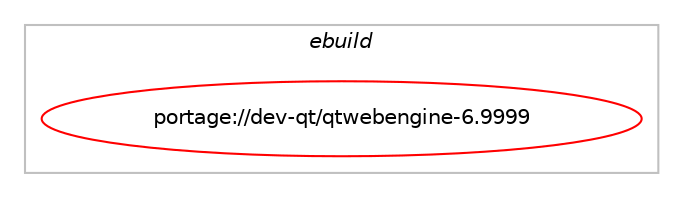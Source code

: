 digraph prolog {

# *************
# Graph options
# *************

newrank=true;
concentrate=true;
compound=true;
graph [rankdir=LR,fontname=Helvetica,fontsize=10,ranksep=1.5];#, ranksep=2.5, nodesep=0.2];
edge  [arrowhead=vee];
node  [fontname=Helvetica,fontsize=10];

# **********
# The ebuild
# **********

subgraph cluster_leftcol {
color=gray;
label=<<i>ebuild</i>>;
id [label="portage://dev-qt/qtwebengine-6.9999", color=red, width=4, href="../dev-qt/qtwebengine-6.9999.svg"];
}

# ****************
# The dependencies
# ****************

subgraph cluster_midcol {
color=gray;
label=<<i>dependencies</i>>;
subgraph cluster_compile {
fillcolor="#eeeeee";
style=filled;
label=<<i>compile</i>>;
# *** BEGIN UNKNOWN DEPENDENCY TYPE (TODO) ***
# id -> equal(use_conditional_group(negative,vaapi,portage://dev-qt/qtwebengine-6.9999,[package_dependency(portage://dev-qt/qtwebengine-6.9999,install,no,media-libs,libvpx,none,[,,],any_same_slot,[])]))
# *** END UNKNOWN DEPENDENCY TYPE (TODO) ***

# *** BEGIN UNKNOWN DEPENDENCY TYPE (TODO) ***
# id -> equal(use_conditional_group(positive,alsa,portage://dev-qt/qtwebengine-6.9999,[package_dependency(portage://dev-qt/qtwebengine-6.9999,install,no,media-libs,alsa-lib,none,[,,],[],[])]))
# *** END UNKNOWN DEPENDENCY TYPE (TODO) ***

# *** BEGIN UNKNOWN DEPENDENCY TYPE (TODO) ***
# id -> equal(use_conditional_group(positive,designer,portage://dev-qt/qtwebengine-6.9999,[package_dependency(portage://dev-qt/qtwebengine-6.9999,install,no,dev-qt,qttools,tilde,[6.9999,,,6.9999],[slot(6)],[use(enable(designer),none)])]))
# *** END UNKNOWN DEPENDENCY TYPE (TODO) ***

# *** BEGIN UNKNOWN DEPENDENCY TYPE (TODO) ***
# id -> equal(use_conditional_group(positive,geolocation,portage://dev-qt/qtwebengine-6.9999,[package_dependency(portage://dev-qt/qtwebengine-6.9999,install,no,dev-qt,qtpositioning,tilde,[6.9999,,,6.9999],[slot(6)],[])]))
# *** END UNKNOWN DEPENDENCY TYPE (TODO) ***

# *** BEGIN UNKNOWN DEPENDENCY TYPE (TODO) ***
# id -> equal(use_conditional_group(positive,kerberos,portage://dev-qt/qtwebengine-6.9999,[package_dependency(portage://dev-qt/qtwebengine-6.9999,install,no,virtual,krb5,none,[,,],[],[])]))
# *** END UNKNOWN DEPENDENCY TYPE (TODO) ***

# *** BEGIN UNKNOWN DEPENDENCY TYPE (TODO) ***
# id -> equal(use_conditional_group(positive,opengl,portage://dev-qt/qtwebengine-6.9999,[package_dependency(portage://dev-qt/qtwebengine-6.9999,install,no,media-libs,libglvnd,none,[,,],[],[use(enable(X),none)])]))
# *** END UNKNOWN DEPENDENCY TYPE (TODO) ***

# *** BEGIN UNKNOWN DEPENDENCY TYPE (TODO) ***
# id -> equal(use_conditional_group(positive,pulseaudio,portage://dev-qt/qtwebengine-6.9999,[package_dependency(portage://dev-qt/qtwebengine-6.9999,install,no,media-libs,libpulse,none,[,,],[],[use(enable(glib),none)])]))
# *** END UNKNOWN DEPENDENCY TYPE (TODO) ***

# *** BEGIN UNKNOWN DEPENDENCY TYPE (TODO) ***
# id -> equal(use_conditional_group(positive,screencast,portage://dev-qt/qtwebengine-6.9999,[package_dependency(portage://dev-qt/qtwebengine-6.9999,install,no,dev-libs,glib,none,[,,],[slot(2)],[]),package_dependency(portage://dev-qt/qtwebengine-6.9999,install,no,media-video,pipewire,none,[,,],any_same_slot,[])]))
# *** END UNKNOWN DEPENDENCY TYPE (TODO) ***

# *** BEGIN UNKNOWN DEPENDENCY TYPE (TODO) ***
# id -> equal(use_conditional_group(positive,screencast,portage://dev-qt/qtwebengine-6.9999,[package_dependency(portage://dev-qt/qtwebengine-6.9999,install,no,media-libs,libepoxy,none,[,,],[],[use(enable(egl),positive)])]))
# *** END UNKNOWN DEPENDENCY TYPE (TODO) ***

# *** BEGIN UNKNOWN DEPENDENCY TYPE (TODO) ***
# id -> equal(use_conditional_group(positive,system-icu,portage://dev-qt/qtwebengine-6.9999,[package_dependency(portage://dev-qt/qtwebengine-6.9999,install,no,dev-libs,icu,none,[,,],any_same_slot,[])]))
# *** END UNKNOWN DEPENDENCY TYPE (TODO) ***

# *** BEGIN UNKNOWN DEPENDENCY TYPE (TODO) ***
# id -> equal(use_conditional_group(positive,test,portage://dev-qt/qtwebengine-6.9999,[use_conditional_group(positive,widgets,portage://dev-qt/qtwebengine-6.9999,[package_dependency(portage://dev-qt/qtwebengine-6.9999,install,no,app-text,poppler,none,[,,],[],[use(enable(cxx),positive)])])]))
# *** END UNKNOWN DEPENDENCY TYPE (TODO) ***

# *** BEGIN UNKNOWN DEPENDENCY TYPE (TODO) ***
# id -> equal(use_conditional_group(positive,vaapi,portage://dev-qt/qtwebengine-6.9999,[use_conditional_group(positive,vulkan,portage://dev-qt/qtwebengine-6.9999,[package_dependency(portage://dev-qt/qtwebengine-6.9999,install,no,dev-util,vulkan-headers,none,[,,],[],[])])]))
# *** END UNKNOWN DEPENDENCY TYPE (TODO) ***

# *** BEGIN UNKNOWN DEPENDENCY TYPE (TODO) ***
# id -> equal(use_conditional_group(positive,vaapi,portage://dev-qt/qtwebengine-6.9999,[package_dependency(portage://dev-qt/qtwebengine-6.9999,install,no,media-libs,libva,none,[,,],any_same_slot,[use(enable(X),none)])]))
# *** END UNKNOWN DEPENDENCY TYPE (TODO) ***

# *** BEGIN UNKNOWN DEPENDENCY TYPE (TODO) ***
# id -> equal(package_dependency(portage://dev-qt/qtwebengine-6.9999,install,no,app-arch,snappy,none,[,,],any_same_slot,[]))
# *** END UNKNOWN DEPENDENCY TYPE (TODO) ***

# *** BEGIN UNKNOWN DEPENDENCY TYPE (TODO) ***
# id -> equal(package_dependency(portage://dev-qt/qtwebengine-6.9999,install,no,dev-libs,expat,none,[,,],[],[]))
# *** END UNKNOWN DEPENDENCY TYPE (TODO) ***

# *** BEGIN UNKNOWN DEPENDENCY TYPE (TODO) ***
# id -> equal(package_dependency(portage://dev-qt/qtwebengine-6.9999,install,no,dev-libs,libevent,none,[,,],any_same_slot,[]))
# *** END UNKNOWN DEPENDENCY TYPE (TODO) ***

# *** BEGIN UNKNOWN DEPENDENCY TYPE (TODO) ***
# id -> equal(package_dependency(portage://dev-qt/qtwebengine-6.9999,install,no,dev-libs,libxml2,none,[,,],[],[use(enable(icu),none)]))
# *** END UNKNOWN DEPENDENCY TYPE (TODO) ***

# *** BEGIN UNKNOWN DEPENDENCY TYPE (TODO) ***
# id -> equal(package_dependency(portage://dev-qt/qtwebengine-6.9999,install,no,dev-libs,libxslt,none,[,,],[],[]))
# *** END UNKNOWN DEPENDENCY TYPE (TODO) ***

# *** BEGIN UNKNOWN DEPENDENCY TYPE (TODO) ***
# id -> equal(package_dependency(portage://dev-qt/qtwebengine-6.9999,install,no,dev-libs,nspr,none,[,,],[],[]))
# *** END UNKNOWN DEPENDENCY TYPE (TODO) ***

# *** BEGIN UNKNOWN DEPENDENCY TYPE (TODO) ***
# id -> equal(package_dependency(portage://dev-qt/qtwebengine-6.9999,install,no,dev-libs,nss,none,[,,],[],[]))
# *** END UNKNOWN DEPENDENCY TYPE (TODO) ***

# *** BEGIN UNKNOWN DEPENDENCY TYPE (TODO) ***
# id -> equal(package_dependency(portage://dev-qt/qtwebengine-6.9999,install,no,dev-qt,qtbase,tilde,[6.9999,,,6.9999],[slot(6)],[use(equal(accessibility),none),use(enable(gui),none),use(equal(opengl),none),use(optenable(vulkan),none),use(optenable(widgets),none)]))
# *** END UNKNOWN DEPENDENCY TYPE (TODO) ***

# *** BEGIN UNKNOWN DEPENDENCY TYPE (TODO) ***
# id -> equal(package_dependency(portage://dev-qt/qtwebengine-6.9999,install,no,dev-qt,qtdeclarative,tilde,[6.9999,,,6.9999],[slot(6)],[use(optenable(widgets),none)]))
# *** END UNKNOWN DEPENDENCY TYPE (TODO) ***

# *** BEGIN UNKNOWN DEPENDENCY TYPE (TODO) ***
# id -> equal(package_dependency(portage://dev-qt/qtwebengine-6.9999,install,no,dev-qt,qtwebchannel,tilde,[6.9999,,,6.9999],[slot(6)],[use(optenable(qml),none)]))
# *** END UNKNOWN DEPENDENCY TYPE (TODO) ***

# *** BEGIN UNKNOWN DEPENDENCY TYPE (TODO) ***
# id -> equal(package_dependency(portage://dev-qt/qtwebengine-6.9999,install,no,media-libs,fontconfig,none,[,,],[],[]))
# *** END UNKNOWN DEPENDENCY TYPE (TODO) ***

# *** BEGIN UNKNOWN DEPENDENCY TYPE (TODO) ***
# id -> equal(package_dependency(portage://dev-qt/qtwebengine-6.9999,install,no,media-libs,freetype,none,[,,],[],[]))
# *** END UNKNOWN DEPENDENCY TYPE (TODO) ***

# *** BEGIN UNKNOWN DEPENDENCY TYPE (TODO) ***
# id -> equal(package_dependency(portage://dev-qt/qtwebengine-6.9999,install,no,media-libs,harfbuzz,none,[,,],any_same_slot,[]))
# *** END UNKNOWN DEPENDENCY TYPE (TODO) ***

# *** BEGIN UNKNOWN DEPENDENCY TYPE (TODO) ***
# id -> equal(package_dependency(portage://dev-qt/qtwebengine-6.9999,install,no,media-libs,lcms,none,[,,],[slot(2)],[]))
# *** END UNKNOWN DEPENDENCY TYPE (TODO) ***

# *** BEGIN UNKNOWN DEPENDENCY TYPE (TODO) ***
# id -> equal(package_dependency(portage://dev-qt/qtwebengine-6.9999,install,no,media-libs,libglvnd,none,[,,],[],[]))
# *** END UNKNOWN DEPENDENCY TYPE (TODO) ***

# *** BEGIN UNKNOWN DEPENDENCY TYPE (TODO) ***
# id -> equal(package_dependency(portage://dev-qt/qtwebengine-6.9999,install,no,media-libs,libjpeg-turbo,none,[,,],any_same_slot,[]))
# *** END UNKNOWN DEPENDENCY TYPE (TODO) ***

# *** BEGIN UNKNOWN DEPENDENCY TYPE (TODO) ***
# id -> equal(package_dependency(portage://dev-qt/qtwebengine-6.9999,install,no,media-libs,libpng,none,[,,],any_same_slot,[]))
# *** END UNKNOWN DEPENDENCY TYPE (TODO) ***

# *** BEGIN UNKNOWN DEPENDENCY TYPE (TODO) ***
# id -> equal(package_dependency(portage://dev-qt/qtwebengine-6.9999,install,no,media-libs,libwebp,none,[,,],any_same_slot,[]))
# *** END UNKNOWN DEPENDENCY TYPE (TODO) ***

# *** BEGIN UNKNOWN DEPENDENCY TYPE (TODO) ***
# id -> equal(package_dependency(portage://dev-qt/qtwebengine-6.9999,install,no,media-libs,mesa,none,[,,],[],[use(enable(gbm),positive)]))
# *** END UNKNOWN DEPENDENCY TYPE (TODO) ***

# *** BEGIN UNKNOWN DEPENDENCY TYPE (TODO) ***
# id -> equal(package_dependency(portage://dev-qt/qtwebengine-6.9999,install,no,media-libs,openjpeg,none,[,,],[slot(2),equal],[]))
# *** END UNKNOWN DEPENDENCY TYPE (TODO) ***

# *** BEGIN UNKNOWN DEPENDENCY TYPE (TODO) ***
# id -> equal(package_dependency(portage://dev-qt/qtwebengine-6.9999,install,no,media-libs,opus,none,[,,],[],[]))
# *** END UNKNOWN DEPENDENCY TYPE (TODO) ***

# *** BEGIN UNKNOWN DEPENDENCY TYPE (TODO) ***
# id -> equal(package_dependency(portage://dev-qt/qtwebengine-6.9999,install,no,media-libs,tiff,none,[,,],any_same_slot,[]))
# *** END UNKNOWN DEPENDENCY TYPE (TODO) ***

# *** BEGIN UNKNOWN DEPENDENCY TYPE (TODO) ***
# id -> equal(package_dependency(portage://dev-qt/qtwebengine-6.9999,install,no,sys-apps,dbus,none,[,,],[],[]))
# *** END UNKNOWN DEPENDENCY TYPE (TODO) ***

# *** BEGIN UNKNOWN DEPENDENCY TYPE (TODO) ***
# id -> equal(package_dependency(portage://dev-qt/qtwebengine-6.9999,install,no,sys-apps,pciutils,none,[,,],[],[]))
# *** END UNKNOWN DEPENDENCY TYPE (TODO) ***

# *** BEGIN UNKNOWN DEPENDENCY TYPE (TODO) ***
# id -> equal(package_dependency(portage://dev-qt/qtwebengine-6.9999,install,no,sys-devel,gcc,none,[,,],any_different_slot,[]))
# *** END UNKNOWN DEPENDENCY TYPE (TODO) ***

# *** BEGIN UNKNOWN DEPENDENCY TYPE (TODO) ***
# id -> equal(package_dependency(portage://dev-qt/qtwebengine-6.9999,install,no,sys-libs,zlib,none,[,,],any_same_slot,[use(enable(minizip),none)]))
# *** END UNKNOWN DEPENDENCY TYPE (TODO) ***

# *** BEGIN UNKNOWN DEPENDENCY TYPE (TODO) ***
# id -> equal(package_dependency(portage://dev-qt/qtwebengine-6.9999,install,no,virtual,libudev,none,[,,],[],[]))
# *** END UNKNOWN DEPENDENCY TYPE (TODO) ***

# *** BEGIN UNKNOWN DEPENDENCY TYPE (TODO) ***
# id -> equal(package_dependency(portage://dev-qt/qtwebengine-6.9999,install,no,x11-base,xorg-proto,none,[,,],[],[]))
# *** END UNKNOWN DEPENDENCY TYPE (TODO) ***

# *** BEGIN UNKNOWN DEPENDENCY TYPE (TODO) ***
# id -> equal(package_dependency(portage://dev-qt/qtwebengine-6.9999,install,no,x11-libs,libX11,none,[,,],[],[]))
# *** END UNKNOWN DEPENDENCY TYPE (TODO) ***

# *** BEGIN UNKNOWN DEPENDENCY TYPE (TODO) ***
# id -> equal(package_dependency(portage://dev-qt/qtwebengine-6.9999,install,no,x11-libs,libXcomposite,none,[,,],[],[]))
# *** END UNKNOWN DEPENDENCY TYPE (TODO) ***

# *** BEGIN UNKNOWN DEPENDENCY TYPE (TODO) ***
# id -> equal(package_dependency(portage://dev-qt/qtwebengine-6.9999,install,no,x11-libs,libXcursor,none,[,,],[],[]))
# *** END UNKNOWN DEPENDENCY TYPE (TODO) ***

# *** BEGIN UNKNOWN DEPENDENCY TYPE (TODO) ***
# id -> equal(package_dependency(portage://dev-qt/qtwebengine-6.9999,install,no,x11-libs,libXdamage,none,[,,],[],[]))
# *** END UNKNOWN DEPENDENCY TYPE (TODO) ***

# *** BEGIN UNKNOWN DEPENDENCY TYPE (TODO) ***
# id -> equal(package_dependency(portage://dev-qt/qtwebengine-6.9999,install,no,x11-libs,libXext,none,[,,],[],[]))
# *** END UNKNOWN DEPENDENCY TYPE (TODO) ***

# *** BEGIN UNKNOWN DEPENDENCY TYPE (TODO) ***
# id -> equal(package_dependency(portage://dev-qt/qtwebengine-6.9999,install,no,x11-libs,libXfixes,none,[,,],[],[]))
# *** END UNKNOWN DEPENDENCY TYPE (TODO) ***

# *** BEGIN UNKNOWN DEPENDENCY TYPE (TODO) ***
# id -> equal(package_dependency(portage://dev-qt/qtwebengine-6.9999,install,no,x11-libs,libXi,none,[,,],[],[]))
# *** END UNKNOWN DEPENDENCY TYPE (TODO) ***

# *** BEGIN UNKNOWN DEPENDENCY TYPE (TODO) ***
# id -> equal(package_dependency(portage://dev-qt/qtwebengine-6.9999,install,no,x11-libs,libXrandr,none,[,,],[],[]))
# *** END UNKNOWN DEPENDENCY TYPE (TODO) ***

# *** BEGIN UNKNOWN DEPENDENCY TYPE (TODO) ***
# id -> equal(package_dependency(portage://dev-qt/qtwebengine-6.9999,install,no,x11-libs,libXtst,none,[,,],[],[]))
# *** END UNKNOWN DEPENDENCY TYPE (TODO) ***

# *** BEGIN UNKNOWN DEPENDENCY TYPE (TODO) ***
# id -> equal(package_dependency(portage://dev-qt/qtwebengine-6.9999,install,no,x11-libs,libdrm,none,[,,],[],[]))
# *** END UNKNOWN DEPENDENCY TYPE (TODO) ***

# *** BEGIN UNKNOWN DEPENDENCY TYPE (TODO) ***
# id -> equal(package_dependency(portage://dev-qt/qtwebengine-6.9999,install,no,x11-libs,libxcb,none,[,,],any_same_slot,[]))
# *** END UNKNOWN DEPENDENCY TYPE (TODO) ***

# *** BEGIN UNKNOWN DEPENDENCY TYPE (TODO) ***
# id -> equal(package_dependency(portage://dev-qt/qtwebengine-6.9999,install,no,x11-libs,libxkbcommon,none,[,,],[],[]))
# *** END UNKNOWN DEPENDENCY TYPE (TODO) ***

# *** BEGIN UNKNOWN DEPENDENCY TYPE (TODO) ***
# id -> equal(package_dependency(portage://dev-qt/qtwebengine-6.9999,install,no,x11-libs,libxkbfile,none,[,,],[],[]))
# *** END UNKNOWN DEPENDENCY TYPE (TODO) ***

# *** BEGIN UNKNOWN DEPENDENCY TYPE (TODO) ***
# id -> equal(package_dependency(portage://dev-qt/qtwebengine-6.9999,install,no,x11-libs,libxshmfence,none,[,,],[],[]))
# *** END UNKNOWN DEPENDENCY TYPE (TODO) ***

}
subgraph cluster_compileandrun {
fillcolor="#eeeeee";
style=filled;
label=<<i>compile and run</i>>;
}
subgraph cluster_run {
fillcolor="#eeeeee";
style=filled;
label=<<i>run</i>>;
# *** BEGIN UNKNOWN DEPENDENCY TYPE (TODO) ***
# id -> equal(use_conditional_group(negative,vaapi,portage://dev-qt/qtwebengine-6.9999,[package_dependency(portage://dev-qt/qtwebengine-6.9999,run,no,media-libs,libvpx,none,[,,],any_same_slot,[])]))
# *** END UNKNOWN DEPENDENCY TYPE (TODO) ***

# *** BEGIN UNKNOWN DEPENDENCY TYPE (TODO) ***
# id -> equal(use_conditional_group(positive,alsa,portage://dev-qt/qtwebengine-6.9999,[package_dependency(portage://dev-qt/qtwebengine-6.9999,run,no,media-libs,alsa-lib,none,[,,],[],[])]))
# *** END UNKNOWN DEPENDENCY TYPE (TODO) ***

# *** BEGIN UNKNOWN DEPENDENCY TYPE (TODO) ***
# id -> equal(use_conditional_group(positive,designer,portage://dev-qt/qtwebengine-6.9999,[package_dependency(portage://dev-qt/qtwebengine-6.9999,run,no,dev-qt,qttools,tilde,[6.9999,,,6.9999],[slot(6)],[use(enable(designer),none)])]))
# *** END UNKNOWN DEPENDENCY TYPE (TODO) ***

# *** BEGIN UNKNOWN DEPENDENCY TYPE (TODO) ***
# id -> equal(use_conditional_group(positive,geolocation,portage://dev-qt/qtwebengine-6.9999,[package_dependency(portage://dev-qt/qtwebengine-6.9999,run,no,dev-qt,qtpositioning,tilde,[6.9999,,,6.9999],[slot(6)],[])]))
# *** END UNKNOWN DEPENDENCY TYPE (TODO) ***

# *** BEGIN UNKNOWN DEPENDENCY TYPE (TODO) ***
# id -> equal(use_conditional_group(positive,kerberos,portage://dev-qt/qtwebengine-6.9999,[package_dependency(portage://dev-qt/qtwebengine-6.9999,run,no,virtual,krb5,none,[,,],[],[])]))
# *** END UNKNOWN DEPENDENCY TYPE (TODO) ***

# *** BEGIN UNKNOWN DEPENDENCY TYPE (TODO) ***
# id -> equal(use_conditional_group(positive,pulseaudio,portage://dev-qt/qtwebengine-6.9999,[package_dependency(portage://dev-qt/qtwebengine-6.9999,run,no,media-libs,libpulse,none,[,,],[],[use(enable(glib),none)])]))
# *** END UNKNOWN DEPENDENCY TYPE (TODO) ***

# *** BEGIN UNKNOWN DEPENDENCY TYPE (TODO) ***
# id -> equal(use_conditional_group(positive,screencast,portage://dev-qt/qtwebengine-6.9999,[package_dependency(portage://dev-qt/qtwebengine-6.9999,run,no,dev-libs,glib,none,[,,],[slot(2)],[]),package_dependency(portage://dev-qt/qtwebengine-6.9999,run,no,media-video,pipewire,none,[,,],any_same_slot,[])]))
# *** END UNKNOWN DEPENDENCY TYPE (TODO) ***

# *** BEGIN UNKNOWN DEPENDENCY TYPE (TODO) ***
# id -> equal(use_conditional_group(positive,system-icu,portage://dev-qt/qtwebengine-6.9999,[package_dependency(portage://dev-qt/qtwebengine-6.9999,run,no,dev-libs,icu,none,[,,],any_same_slot,[])]))
# *** END UNKNOWN DEPENDENCY TYPE (TODO) ***

# *** BEGIN UNKNOWN DEPENDENCY TYPE (TODO) ***
# id -> equal(use_conditional_group(positive,vaapi,portage://dev-qt/qtwebengine-6.9999,[package_dependency(portage://dev-qt/qtwebengine-6.9999,run,no,media-libs,libva,none,[,,],any_same_slot,[use(enable(X),none)])]))
# *** END UNKNOWN DEPENDENCY TYPE (TODO) ***

# *** BEGIN UNKNOWN DEPENDENCY TYPE (TODO) ***
# id -> equal(package_dependency(portage://dev-qt/qtwebengine-6.9999,run,no,app-arch,snappy,none,[,,],any_same_slot,[]))
# *** END UNKNOWN DEPENDENCY TYPE (TODO) ***

# *** BEGIN UNKNOWN DEPENDENCY TYPE (TODO) ***
# id -> equal(package_dependency(portage://dev-qt/qtwebengine-6.9999,run,no,dev-libs,expat,none,[,,],[],[]))
# *** END UNKNOWN DEPENDENCY TYPE (TODO) ***

# *** BEGIN UNKNOWN DEPENDENCY TYPE (TODO) ***
# id -> equal(package_dependency(portage://dev-qt/qtwebengine-6.9999,run,no,dev-libs,libevent,none,[,,],any_same_slot,[]))
# *** END UNKNOWN DEPENDENCY TYPE (TODO) ***

# *** BEGIN UNKNOWN DEPENDENCY TYPE (TODO) ***
# id -> equal(package_dependency(portage://dev-qt/qtwebengine-6.9999,run,no,dev-libs,libxml2,none,[,,],[],[use(enable(icu),none)]))
# *** END UNKNOWN DEPENDENCY TYPE (TODO) ***

# *** BEGIN UNKNOWN DEPENDENCY TYPE (TODO) ***
# id -> equal(package_dependency(portage://dev-qt/qtwebengine-6.9999,run,no,dev-libs,libxslt,none,[,,],[],[]))
# *** END UNKNOWN DEPENDENCY TYPE (TODO) ***

# *** BEGIN UNKNOWN DEPENDENCY TYPE (TODO) ***
# id -> equal(package_dependency(portage://dev-qt/qtwebengine-6.9999,run,no,dev-libs,nspr,none,[,,],[],[]))
# *** END UNKNOWN DEPENDENCY TYPE (TODO) ***

# *** BEGIN UNKNOWN DEPENDENCY TYPE (TODO) ***
# id -> equal(package_dependency(portage://dev-qt/qtwebengine-6.9999,run,no,dev-libs,nss,none,[,,],[],[]))
# *** END UNKNOWN DEPENDENCY TYPE (TODO) ***

# *** BEGIN UNKNOWN DEPENDENCY TYPE (TODO) ***
# id -> equal(package_dependency(portage://dev-qt/qtwebengine-6.9999,run,no,dev-qt,qtbase,tilde,[6.9999,,,6.9999],[slot(6)],[use(equal(accessibility),none),use(enable(gui),none),use(equal(opengl),none),use(optenable(vulkan),none),use(optenable(widgets),none)]))
# *** END UNKNOWN DEPENDENCY TYPE (TODO) ***

# *** BEGIN UNKNOWN DEPENDENCY TYPE (TODO) ***
# id -> equal(package_dependency(portage://dev-qt/qtwebengine-6.9999,run,no,dev-qt,qtdeclarative,tilde,[6.9999,,,6.9999],[slot(6)],[use(optenable(widgets),none)]))
# *** END UNKNOWN DEPENDENCY TYPE (TODO) ***

# *** BEGIN UNKNOWN DEPENDENCY TYPE (TODO) ***
# id -> equal(package_dependency(portage://dev-qt/qtwebengine-6.9999,run,no,dev-qt,qtwebchannel,tilde,[6.9999,,,6.9999],[slot(6)],[use(optenable(qml),none)]))
# *** END UNKNOWN DEPENDENCY TYPE (TODO) ***

# *** BEGIN UNKNOWN DEPENDENCY TYPE (TODO) ***
# id -> equal(package_dependency(portage://dev-qt/qtwebengine-6.9999,run,no,media-libs,fontconfig,none,[,,],[],[]))
# *** END UNKNOWN DEPENDENCY TYPE (TODO) ***

# *** BEGIN UNKNOWN DEPENDENCY TYPE (TODO) ***
# id -> equal(package_dependency(portage://dev-qt/qtwebengine-6.9999,run,no,media-libs,freetype,none,[,,],[],[]))
# *** END UNKNOWN DEPENDENCY TYPE (TODO) ***

# *** BEGIN UNKNOWN DEPENDENCY TYPE (TODO) ***
# id -> equal(package_dependency(portage://dev-qt/qtwebengine-6.9999,run,no,media-libs,harfbuzz,none,[,,],any_same_slot,[]))
# *** END UNKNOWN DEPENDENCY TYPE (TODO) ***

# *** BEGIN UNKNOWN DEPENDENCY TYPE (TODO) ***
# id -> equal(package_dependency(portage://dev-qt/qtwebengine-6.9999,run,no,media-libs,lcms,none,[,,],[slot(2)],[]))
# *** END UNKNOWN DEPENDENCY TYPE (TODO) ***

# *** BEGIN UNKNOWN DEPENDENCY TYPE (TODO) ***
# id -> equal(package_dependency(portage://dev-qt/qtwebengine-6.9999,run,no,media-libs,libjpeg-turbo,none,[,,],any_same_slot,[]))
# *** END UNKNOWN DEPENDENCY TYPE (TODO) ***

# *** BEGIN UNKNOWN DEPENDENCY TYPE (TODO) ***
# id -> equal(package_dependency(portage://dev-qt/qtwebengine-6.9999,run,no,media-libs,libpng,none,[,,],any_same_slot,[]))
# *** END UNKNOWN DEPENDENCY TYPE (TODO) ***

# *** BEGIN UNKNOWN DEPENDENCY TYPE (TODO) ***
# id -> equal(package_dependency(portage://dev-qt/qtwebengine-6.9999,run,no,media-libs,libwebp,none,[,,],any_same_slot,[]))
# *** END UNKNOWN DEPENDENCY TYPE (TODO) ***

# *** BEGIN UNKNOWN DEPENDENCY TYPE (TODO) ***
# id -> equal(package_dependency(portage://dev-qt/qtwebengine-6.9999,run,no,media-libs,mesa,none,[,,],[],[use(enable(gbm),positive)]))
# *** END UNKNOWN DEPENDENCY TYPE (TODO) ***

# *** BEGIN UNKNOWN DEPENDENCY TYPE (TODO) ***
# id -> equal(package_dependency(portage://dev-qt/qtwebengine-6.9999,run,no,media-libs,openjpeg,none,[,,],[slot(2),equal],[]))
# *** END UNKNOWN DEPENDENCY TYPE (TODO) ***

# *** BEGIN UNKNOWN DEPENDENCY TYPE (TODO) ***
# id -> equal(package_dependency(portage://dev-qt/qtwebengine-6.9999,run,no,media-libs,opus,none,[,,],[],[]))
# *** END UNKNOWN DEPENDENCY TYPE (TODO) ***

# *** BEGIN UNKNOWN DEPENDENCY TYPE (TODO) ***
# id -> equal(package_dependency(portage://dev-qt/qtwebengine-6.9999,run,no,media-libs,tiff,none,[,,],any_same_slot,[]))
# *** END UNKNOWN DEPENDENCY TYPE (TODO) ***

# *** BEGIN UNKNOWN DEPENDENCY TYPE (TODO) ***
# id -> equal(package_dependency(portage://dev-qt/qtwebengine-6.9999,run,no,sys-apps,dbus,none,[,,],[],[]))
# *** END UNKNOWN DEPENDENCY TYPE (TODO) ***

# *** BEGIN UNKNOWN DEPENDENCY TYPE (TODO) ***
# id -> equal(package_dependency(portage://dev-qt/qtwebengine-6.9999,run,no,sys-apps,pciutils,none,[,,],[],[]))
# *** END UNKNOWN DEPENDENCY TYPE (TODO) ***

# *** BEGIN UNKNOWN DEPENDENCY TYPE (TODO) ***
# id -> equal(package_dependency(portage://dev-qt/qtwebengine-6.9999,run,no,sys-devel,gcc,none,[,,],any_different_slot,[]))
# *** END UNKNOWN DEPENDENCY TYPE (TODO) ***

# *** BEGIN UNKNOWN DEPENDENCY TYPE (TODO) ***
# id -> equal(package_dependency(portage://dev-qt/qtwebengine-6.9999,run,no,sys-libs,zlib,none,[,,],any_same_slot,[use(enable(minizip),none)]))
# *** END UNKNOWN DEPENDENCY TYPE (TODO) ***

# *** BEGIN UNKNOWN DEPENDENCY TYPE (TODO) ***
# id -> equal(package_dependency(portage://dev-qt/qtwebengine-6.9999,run,no,virtual,libudev,none,[,,],[],[]))
# *** END UNKNOWN DEPENDENCY TYPE (TODO) ***

# *** BEGIN UNKNOWN DEPENDENCY TYPE (TODO) ***
# id -> equal(package_dependency(portage://dev-qt/qtwebengine-6.9999,run,no,x11-libs,libX11,none,[,,],[],[]))
# *** END UNKNOWN DEPENDENCY TYPE (TODO) ***

# *** BEGIN UNKNOWN DEPENDENCY TYPE (TODO) ***
# id -> equal(package_dependency(portage://dev-qt/qtwebengine-6.9999,run,no,x11-libs,libXcomposite,none,[,,],[],[]))
# *** END UNKNOWN DEPENDENCY TYPE (TODO) ***

# *** BEGIN UNKNOWN DEPENDENCY TYPE (TODO) ***
# id -> equal(package_dependency(portage://dev-qt/qtwebengine-6.9999,run,no,x11-libs,libXdamage,none,[,,],[],[]))
# *** END UNKNOWN DEPENDENCY TYPE (TODO) ***

# *** BEGIN UNKNOWN DEPENDENCY TYPE (TODO) ***
# id -> equal(package_dependency(portage://dev-qt/qtwebengine-6.9999,run,no,x11-libs,libXext,none,[,,],[],[]))
# *** END UNKNOWN DEPENDENCY TYPE (TODO) ***

# *** BEGIN UNKNOWN DEPENDENCY TYPE (TODO) ***
# id -> equal(package_dependency(portage://dev-qt/qtwebengine-6.9999,run,no,x11-libs,libXfixes,none,[,,],[],[]))
# *** END UNKNOWN DEPENDENCY TYPE (TODO) ***

# *** BEGIN UNKNOWN DEPENDENCY TYPE (TODO) ***
# id -> equal(package_dependency(portage://dev-qt/qtwebengine-6.9999,run,no,x11-libs,libXrandr,none,[,,],[],[]))
# *** END UNKNOWN DEPENDENCY TYPE (TODO) ***

# *** BEGIN UNKNOWN DEPENDENCY TYPE (TODO) ***
# id -> equal(package_dependency(portage://dev-qt/qtwebengine-6.9999,run,no,x11-libs,libXtst,none,[,,],[],[]))
# *** END UNKNOWN DEPENDENCY TYPE (TODO) ***

# *** BEGIN UNKNOWN DEPENDENCY TYPE (TODO) ***
# id -> equal(package_dependency(portage://dev-qt/qtwebengine-6.9999,run,no,x11-libs,libdrm,none,[,,],[],[]))
# *** END UNKNOWN DEPENDENCY TYPE (TODO) ***

# *** BEGIN UNKNOWN DEPENDENCY TYPE (TODO) ***
# id -> equal(package_dependency(portage://dev-qt/qtwebengine-6.9999,run,no,x11-libs,libxcb,none,[,,],any_same_slot,[]))
# *** END UNKNOWN DEPENDENCY TYPE (TODO) ***

# *** BEGIN UNKNOWN DEPENDENCY TYPE (TODO) ***
# id -> equal(package_dependency(portage://dev-qt/qtwebengine-6.9999,run,no,x11-libs,libxkbcommon,none,[,,],[],[]))
# *** END UNKNOWN DEPENDENCY TYPE (TODO) ***

# *** BEGIN UNKNOWN DEPENDENCY TYPE (TODO) ***
# id -> equal(package_dependency(portage://dev-qt/qtwebengine-6.9999,run,no,x11-libs,libxkbfile,none,[,,],[],[]))
# *** END UNKNOWN DEPENDENCY TYPE (TODO) ***

}
}

# **************
# The candidates
# **************

subgraph cluster_choices {
rank=same;
color=gray;
label=<<i>candidates</i>>;

}

}
